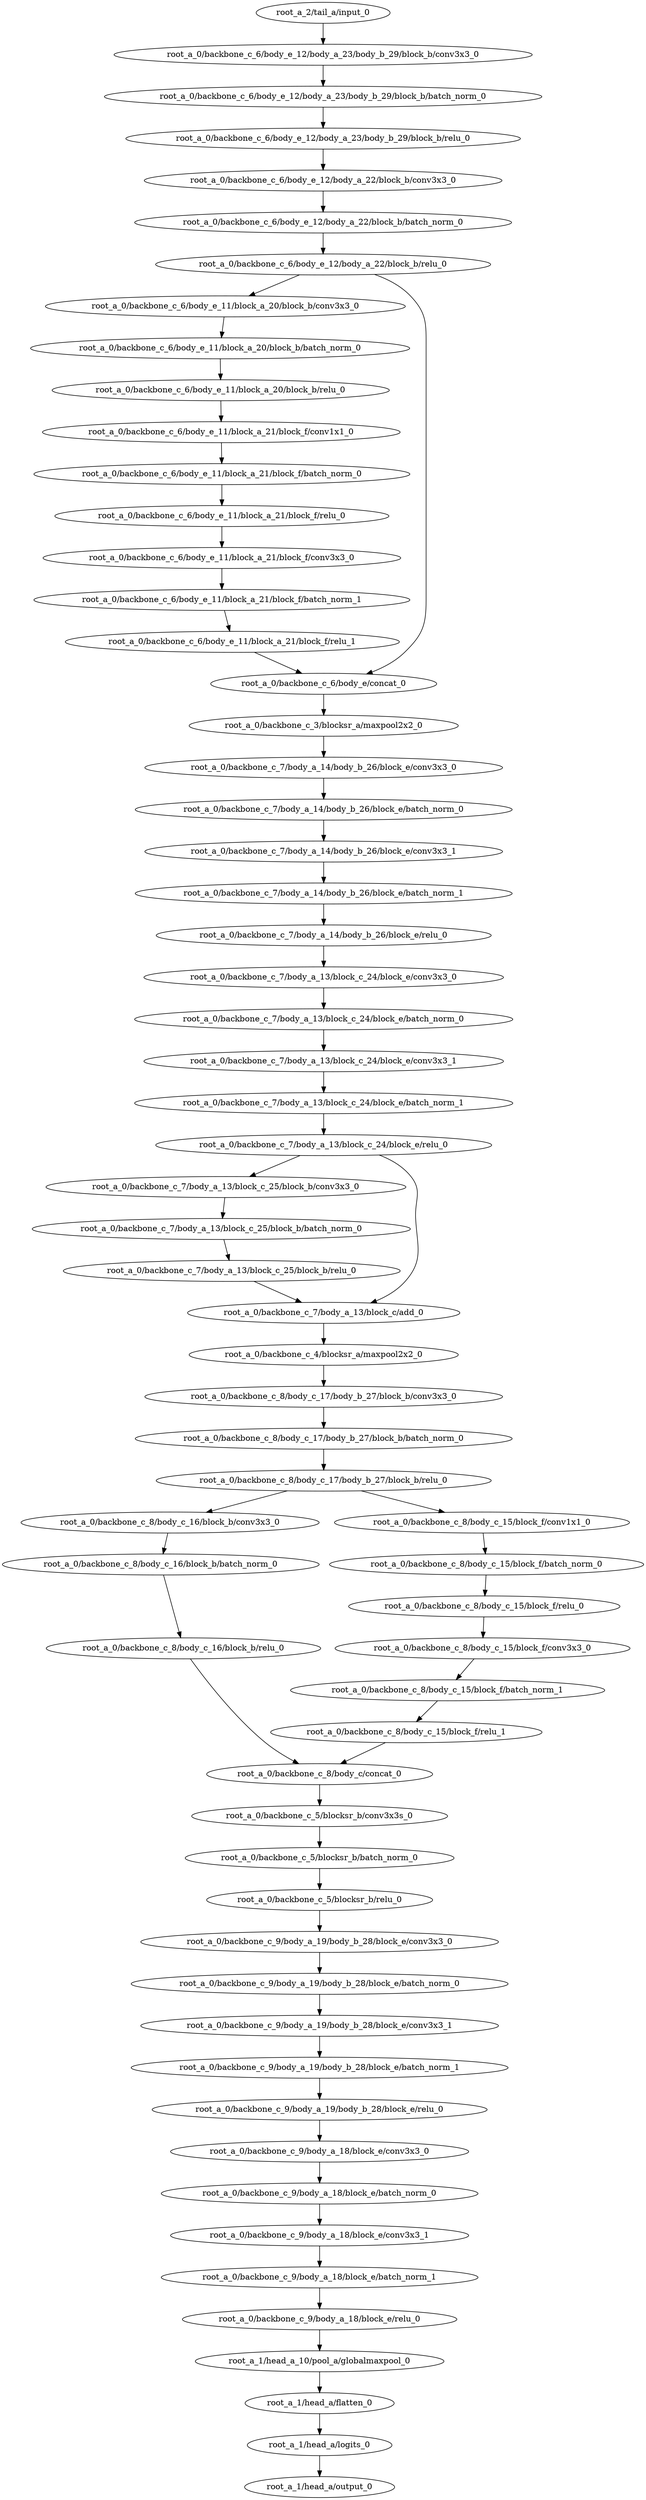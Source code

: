 digraph root_a {
	"root_a_2/tail_a/input_0"
	"root_a_0/backbone_c_6/body_e_12/body_a_23/body_b_29/block_b/conv3x3_0"
	"root_a_0/backbone_c_6/body_e_12/body_a_23/body_b_29/block_b/batch_norm_0"
	"root_a_0/backbone_c_6/body_e_12/body_a_23/body_b_29/block_b/relu_0"
	"root_a_0/backbone_c_6/body_e_12/body_a_22/block_b/conv3x3_0"
	"root_a_0/backbone_c_6/body_e_12/body_a_22/block_b/batch_norm_0"
	"root_a_0/backbone_c_6/body_e_12/body_a_22/block_b/relu_0"
	"root_a_0/backbone_c_6/body_e_11/block_a_20/block_b/conv3x3_0"
	"root_a_0/backbone_c_6/body_e_11/block_a_20/block_b/batch_norm_0"
	"root_a_0/backbone_c_6/body_e_11/block_a_20/block_b/relu_0"
	"root_a_0/backbone_c_6/body_e_11/block_a_21/block_f/conv1x1_0"
	"root_a_0/backbone_c_6/body_e_11/block_a_21/block_f/batch_norm_0"
	"root_a_0/backbone_c_6/body_e_11/block_a_21/block_f/relu_0"
	"root_a_0/backbone_c_6/body_e_11/block_a_21/block_f/conv3x3_0"
	"root_a_0/backbone_c_6/body_e_11/block_a_21/block_f/batch_norm_1"
	"root_a_0/backbone_c_6/body_e_11/block_a_21/block_f/relu_1"
	"root_a_0/backbone_c_6/body_e/concat_0"
	"root_a_0/backbone_c_3/blocksr_a/maxpool2x2_0"
	"root_a_0/backbone_c_7/body_a_14/body_b_26/block_e/conv3x3_0"
	"root_a_0/backbone_c_7/body_a_14/body_b_26/block_e/batch_norm_0"
	"root_a_0/backbone_c_7/body_a_14/body_b_26/block_e/conv3x3_1"
	"root_a_0/backbone_c_7/body_a_14/body_b_26/block_e/batch_norm_1"
	"root_a_0/backbone_c_7/body_a_14/body_b_26/block_e/relu_0"
	"root_a_0/backbone_c_7/body_a_13/block_c_24/block_e/conv3x3_0"
	"root_a_0/backbone_c_7/body_a_13/block_c_24/block_e/batch_norm_0"
	"root_a_0/backbone_c_7/body_a_13/block_c_24/block_e/conv3x3_1"
	"root_a_0/backbone_c_7/body_a_13/block_c_24/block_e/batch_norm_1"
	"root_a_0/backbone_c_7/body_a_13/block_c_24/block_e/relu_0"
	"root_a_0/backbone_c_7/body_a_13/block_c_25/block_b/conv3x3_0"
	"root_a_0/backbone_c_7/body_a_13/block_c_25/block_b/batch_norm_0"
	"root_a_0/backbone_c_7/body_a_13/block_c_25/block_b/relu_0"
	"root_a_0/backbone_c_7/body_a_13/block_c/add_0"
	"root_a_0/backbone_c_4/blocksr_a/maxpool2x2_0"
	"root_a_0/backbone_c_8/body_c_17/body_b_27/block_b/conv3x3_0"
	"root_a_0/backbone_c_8/body_c_17/body_b_27/block_b/batch_norm_0"
	"root_a_0/backbone_c_8/body_c_17/body_b_27/block_b/relu_0"
	"root_a_0/backbone_c_8/body_c_16/block_b/conv3x3_0"
	"root_a_0/backbone_c_8/body_c_16/block_b/batch_norm_0"
	"root_a_0/backbone_c_8/body_c_16/block_b/relu_0"
	"root_a_0/backbone_c_8/body_c_15/block_f/conv1x1_0"
	"root_a_0/backbone_c_8/body_c_15/block_f/batch_norm_0"
	"root_a_0/backbone_c_8/body_c_15/block_f/relu_0"
	"root_a_0/backbone_c_8/body_c_15/block_f/conv3x3_0"
	"root_a_0/backbone_c_8/body_c_15/block_f/batch_norm_1"
	"root_a_0/backbone_c_8/body_c_15/block_f/relu_1"
	"root_a_0/backbone_c_8/body_c/concat_0"
	"root_a_0/backbone_c_5/blocksr_b/conv3x3s_0"
	"root_a_0/backbone_c_5/blocksr_b/batch_norm_0"
	"root_a_0/backbone_c_5/blocksr_b/relu_0"
	"root_a_0/backbone_c_9/body_a_19/body_b_28/block_e/conv3x3_0"
	"root_a_0/backbone_c_9/body_a_19/body_b_28/block_e/batch_norm_0"
	"root_a_0/backbone_c_9/body_a_19/body_b_28/block_e/conv3x3_1"
	"root_a_0/backbone_c_9/body_a_19/body_b_28/block_e/batch_norm_1"
	"root_a_0/backbone_c_9/body_a_19/body_b_28/block_e/relu_0"
	"root_a_0/backbone_c_9/body_a_18/block_e/conv3x3_0"
	"root_a_0/backbone_c_9/body_a_18/block_e/batch_norm_0"
	"root_a_0/backbone_c_9/body_a_18/block_e/conv3x3_1"
	"root_a_0/backbone_c_9/body_a_18/block_e/batch_norm_1"
	"root_a_0/backbone_c_9/body_a_18/block_e/relu_0"
	"root_a_1/head_a_10/pool_a/globalmaxpool_0"
	"root_a_1/head_a/flatten_0"
	"root_a_1/head_a/logits_0"
	"root_a_1/head_a/output_0"

	"root_a_2/tail_a/input_0" -> "root_a_0/backbone_c_6/body_e_12/body_a_23/body_b_29/block_b/conv3x3_0"
	"root_a_0/backbone_c_6/body_e_12/body_a_23/body_b_29/block_b/conv3x3_0" -> "root_a_0/backbone_c_6/body_e_12/body_a_23/body_b_29/block_b/batch_norm_0"
	"root_a_0/backbone_c_6/body_e_12/body_a_23/body_b_29/block_b/batch_norm_0" -> "root_a_0/backbone_c_6/body_e_12/body_a_23/body_b_29/block_b/relu_0"
	"root_a_0/backbone_c_6/body_e_12/body_a_23/body_b_29/block_b/relu_0" -> "root_a_0/backbone_c_6/body_e_12/body_a_22/block_b/conv3x3_0"
	"root_a_0/backbone_c_6/body_e_12/body_a_22/block_b/conv3x3_0" -> "root_a_0/backbone_c_6/body_e_12/body_a_22/block_b/batch_norm_0"
	"root_a_0/backbone_c_6/body_e_12/body_a_22/block_b/batch_norm_0" -> "root_a_0/backbone_c_6/body_e_12/body_a_22/block_b/relu_0"
	"root_a_0/backbone_c_6/body_e_12/body_a_22/block_b/relu_0" -> "root_a_0/backbone_c_6/body_e_11/block_a_20/block_b/conv3x3_0"
	"root_a_0/backbone_c_6/body_e_11/block_a_20/block_b/conv3x3_0" -> "root_a_0/backbone_c_6/body_e_11/block_a_20/block_b/batch_norm_0"
	"root_a_0/backbone_c_6/body_e_11/block_a_20/block_b/batch_norm_0" -> "root_a_0/backbone_c_6/body_e_11/block_a_20/block_b/relu_0"
	"root_a_0/backbone_c_6/body_e_11/block_a_20/block_b/relu_0" -> "root_a_0/backbone_c_6/body_e_11/block_a_21/block_f/conv1x1_0"
	"root_a_0/backbone_c_6/body_e_11/block_a_21/block_f/conv1x1_0" -> "root_a_0/backbone_c_6/body_e_11/block_a_21/block_f/batch_norm_0"
	"root_a_0/backbone_c_6/body_e_11/block_a_21/block_f/batch_norm_0" -> "root_a_0/backbone_c_6/body_e_11/block_a_21/block_f/relu_0"
	"root_a_0/backbone_c_6/body_e_11/block_a_21/block_f/relu_0" -> "root_a_0/backbone_c_6/body_e_11/block_a_21/block_f/conv3x3_0"
	"root_a_0/backbone_c_6/body_e_11/block_a_21/block_f/conv3x3_0" -> "root_a_0/backbone_c_6/body_e_11/block_a_21/block_f/batch_norm_1"
	"root_a_0/backbone_c_6/body_e_11/block_a_21/block_f/batch_norm_1" -> "root_a_0/backbone_c_6/body_e_11/block_a_21/block_f/relu_1"
	"root_a_0/backbone_c_6/body_e_12/body_a_22/block_b/relu_0" -> "root_a_0/backbone_c_6/body_e/concat_0"
	"root_a_0/backbone_c_6/body_e_11/block_a_21/block_f/relu_1" -> "root_a_0/backbone_c_6/body_e/concat_0"
	"root_a_0/backbone_c_6/body_e/concat_0" -> "root_a_0/backbone_c_3/blocksr_a/maxpool2x2_0"
	"root_a_0/backbone_c_3/blocksr_a/maxpool2x2_0" -> "root_a_0/backbone_c_7/body_a_14/body_b_26/block_e/conv3x3_0"
	"root_a_0/backbone_c_7/body_a_14/body_b_26/block_e/conv3x3_0" -> "root_a_0/backbone_c_7/body_a_14/body_b_26/block_e/batch_norm_0"
	"root_a_0/backbone_c_7/body_a_14/body_b_26/block_e/batch_norm_0" -> "root_a_0/backbone_c_7/body_a_14/body_b_26/block_e/conv3x3_1"
	"root_a_0/backbone_c_7/body_a_14/body_b_26/block_e/conv3x3_1" -> "root_a_0/backbone_c_7/body_a_14/body_b_26/block_e/batch_norm_1"
	"root_a_0/backbone_c_7/body_a_14/body_b_26/block_e/batch_norm_1" -> "root_a_0/backbone_c_7/body_a_14/body_b_26/block_e/relu_0"
	"root_a_0/backbone_c_7/body_a_14/body_b_26/block_e/relu_0" -> "root_a_0/backbone_c_7/body_a_13/block_c_24/block_e/conv3x3_0"
	"root_a_0/backbone_c_7/body_a_13/block_c_24/block_e/conv3x3_0" -> "root_a_0/backbone_c_7/body_a_13/block_c_24/block_e/batch_norm_0"
	"root_a_0/backbone_c_7/body_a_13/block_c_24/block_e/batch_norm_0" -> "root_a_0/backbone_c_7/body_a_13/block_c_24/block_e/conv3x3_1"
	"root_a_0/backbone_c_7/body_a_13/block_c_24/block_e/conv3x3_1" -> "root_a_0/backbone_c_7/body_a_13/block_c_24/block_e/batch_norm_1"
	"root_a_0/backbone_c_7/body_a_13/block_c_24/block_e/batch_norm_1" -> "root_a_0/backbone_c_7/body_a_13/block_c_24/block_e/relu_0"
	"root_a_0/backbone_c_7/body_a_13/block_c_24/block_e/relu_0" -> "root_a_0/backbone_c_7/body_a_13/block_c_25/block_b/conv3x3_0"
	"root_a_0/backbone_c_7/body_a_13/block_c_25/block_b/conv3x3_0" -> "root_a_0/backbone_c_7/body_a_13/block_c_25/block_b/batch_norm_0"
	"root_a_0/backbone_c_7/body_a_13/block_c_25/block_b/batch_norm_0" -> "root_a_0/backbone_c_7/body_a_13/block_c_25/block_b/relu_0"
	"root_a_0/backbone_c_7/body_a_13/block_c_24/block_e/relu_0" -> "root_a_0/backbone_c_7/body_a_13/block_c/add_0"
	"root_a_0/backbone_c_7/body_a_13/block_c_25/block_b/relu_0" -> "root_a_0/backbone_c_7/body_a_13/block_c/add_0"
	"root_a_0/backbone_c_7/body_a_13/block_c/add_0" -> "root_a_0/backbone_c_4/blocksr_a/maxpool2x2_0"
	"root_a_0/backbone_c_4/blocksr_a/maxpool2x2_0" -> "root_a_0/backbone_c_8/body_c_17/body_b_27/block_b/conv3x3_0"
	"root_a_0/backbone_c_8/body_c_17/body_b_27/block_b/conv3x3_0" -> "root_a_0/backbone_c_8/body_c_17/body_b_27/block_b/batch_norm_0"
	"root_a_0/backbone_c_8/body_c_17/body_b_27/block_b/batch_norm_0" -> "root_a_0/backbone_c_8/body_c_17/body_b_27/block_b/relu_0"
	"root_a_0/backbone_c_8/body_c_17/body_b_27/block_b/relu_0" -> "root_a_0/backbone_c_8/body_c_16/block_b/conv3x3_0"
	"root_a_0/backbone_c_8/body_c_16/block_b/conv3x3_0" -> "root_a_0/backbone_c_8/body_c_16/block_b/batch_norm_0"
	"root_a_0/backbone_c_8/body_c_16/block_b/batch_norm_0" -> "root_a_0/backbone_c_8/body_c_16/block_b/relu_0"
	"root_a_0/backbone_c_8/body_c_17/body_b_27/block_b/relu_0" -> "root_a_0/backbone_c_8/body_c_15/block_f/conv1x1_0"
	"root_a_0/backbone_c_8/body_c_15/block_f/conv1x1_0" -> "root_a_0/backbone_c_8/body_c_15/block_f/batch_norm_0"
	"root_a_0/backbone_c_8/body_c_15/block_f/batch_norm_0" -> "root_a_0/backbone_c_8/body_c_15/block_f/relu_0"
	"root_a_0/backbone_c_8/body_c_15/block_f/relu_0" -> "root_a_0/backbone_c_8/body_c_15/block_f/conv3x3_0"
	"root_a_0/backbone_c_8/body_c_15/block_f/conv3x3_0" -> "root_a_0/backbone_c_8/body_c_15/block_f/batch_norm_1"
	"root_a_0/backbone_c_8/body_c_15/block_f/batch_norm_1" -> "root_a_0/backbone_c_8/body_c_15/block_f/relu_1"
	"root_a_0/backbone_c_8/body_c_16/block_b/relu_0" -> "root_a_0/backbone_c_8/body_c/concat_0"
	"root_a_0/backbone_c_8/body_c_15/block_f/relu_1" -> "root_a_0/backbone_c_8/body_c/concat_0"
	"root_a_0/backbone_c_8/body_c/concat_0" -> "root_a_0/backbone_c_5/blocksr_b/conv3x3s_0"
	"root_a_0/backbone_c_5/blocksr_b/conv3x3s_0" -> "root_a_0/backbone_c_5/blocksr_b/batch_norm_0"
	"root_a_0/backbone_c_5/blocksr_b/batch_norm_0" -> "root_a_0/backbone_c_5/blocksr_b/relu_0"
	"root_a_0/backbone_c_5/blocksr_b/relu_0" -> "root_a_0/backbone_c_9/body_a_19/body_b_28/block_e/conv3x3_0"
	"root_a_0/backbone_c_9/body_a_19/body_b_28/block_e/conv3x3_0" -> "root_a_0/backbone_c_9/body_a_19/body_b_28/block_e/batch_norm_0"
	"root_a_0/backbone_c_9/body_a_19/body_b_28/block_e/batch_norm_0" -> "root_a_0/backbone_c_9/body_a_19/body_b_28/block_e/conv3x3_1"
	"root_a_0/backbone_c_9/body_a_19/body_b_28/block_e/conv3x3_1" -> "root_a_0/backbone_c_9/body_a_19/body_b_28/block_e/batch_norm_1"
	"root_a_0/backbone_c_9/body_a_19/body_b_28/block_e/batch_norm_1" -> "root_a_0/backbone_c_9/body_a_19/body_b_28/block_e/relu_0"
	"root_a_0/backbone_c_9/body_a_19/body_b_28/block_e/relu_0" -> "root_a_0/backbone_c_9/body_a_18/block_e/conv3x3_0"
	"root_a_0/backbone_c_9/body_a_18/block_e/conv3x3_0" -> "root_a_0/backbone_c_9/body_a_18/block_e/batch_norm_0"
	"root_a_0/backbone_c_9/body_a_18/block_e/batch_norm_0" -> "root_a_0/backbone_c_9/body_a_18/block_e/conv3x3_1"
	"root_a_0/backbone_c_9/body_a_18/block_e/conv3x3_1" -> "root_a_0/backbone_c_9/body_a_18/block_e/batch_norm_1"
	"root_a_0/backbone_c_9/body_a_18/block_e/batch_norm_1" -> "root_a_0/backbone_c_9/body_a_18/block_e/relu_0"
	"root_a_0/backbone_c_9/body_a_18/block_e/relu_0" -> "root_a_1/head_a_10/pool_a/globalmaxpool_0"
	"root_a_1/head_a_10/pool_a/globalmaxpool_0" -> "root_a_1/head_a/flatten_0"
	"root_a_1/head_a/flatten_0" -> "root_a_1/head_a/logits_0"
	"root_a_1/head_a/logits_0" -> "root_a_1/head_a/output_0"

}